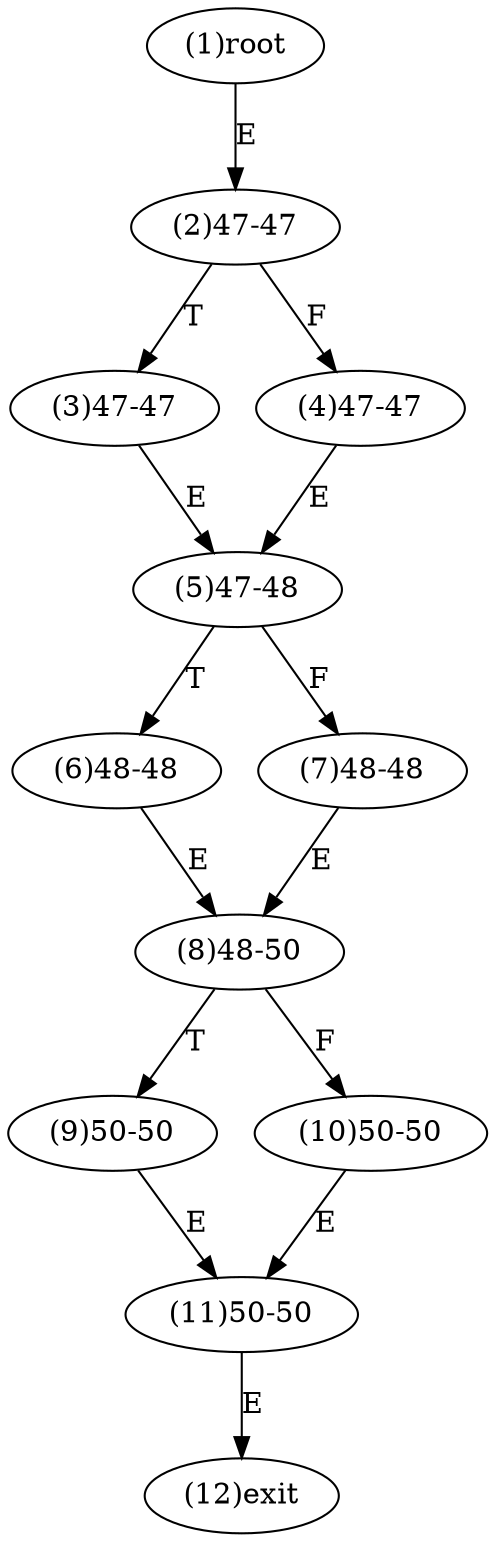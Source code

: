 digraph "" { 
1[ label="(1)root"];
2[ label="(2)47-47"];
3[ label="(3)47-47"];
4[ label="(4)47-47"];
5[ label="(5)47-48"];
6[ label="(6)48-48"];
7[ label="(7)48-48"];
8[ label="(8)48-50"];
9[ label="(9)50-50"];
10[ label="(10)50-50"];
11[ label="(11)50-50"];
12[ label="(12)exit"];
1->2[ label="E"];
2->4[ label="F"];
2->3[ label="T"];
3->5[ label="E"];
4->5[ label="E"];
5->7[ label="F"];
5->6[ label="T"];
6->8[ label="E"];
7->8[ label="E"];
8->10[ label="F"];
8->9[ label="T"];
9->11[ label="E"];
10->11[ label="E"];
11->12[ label="E"];
}